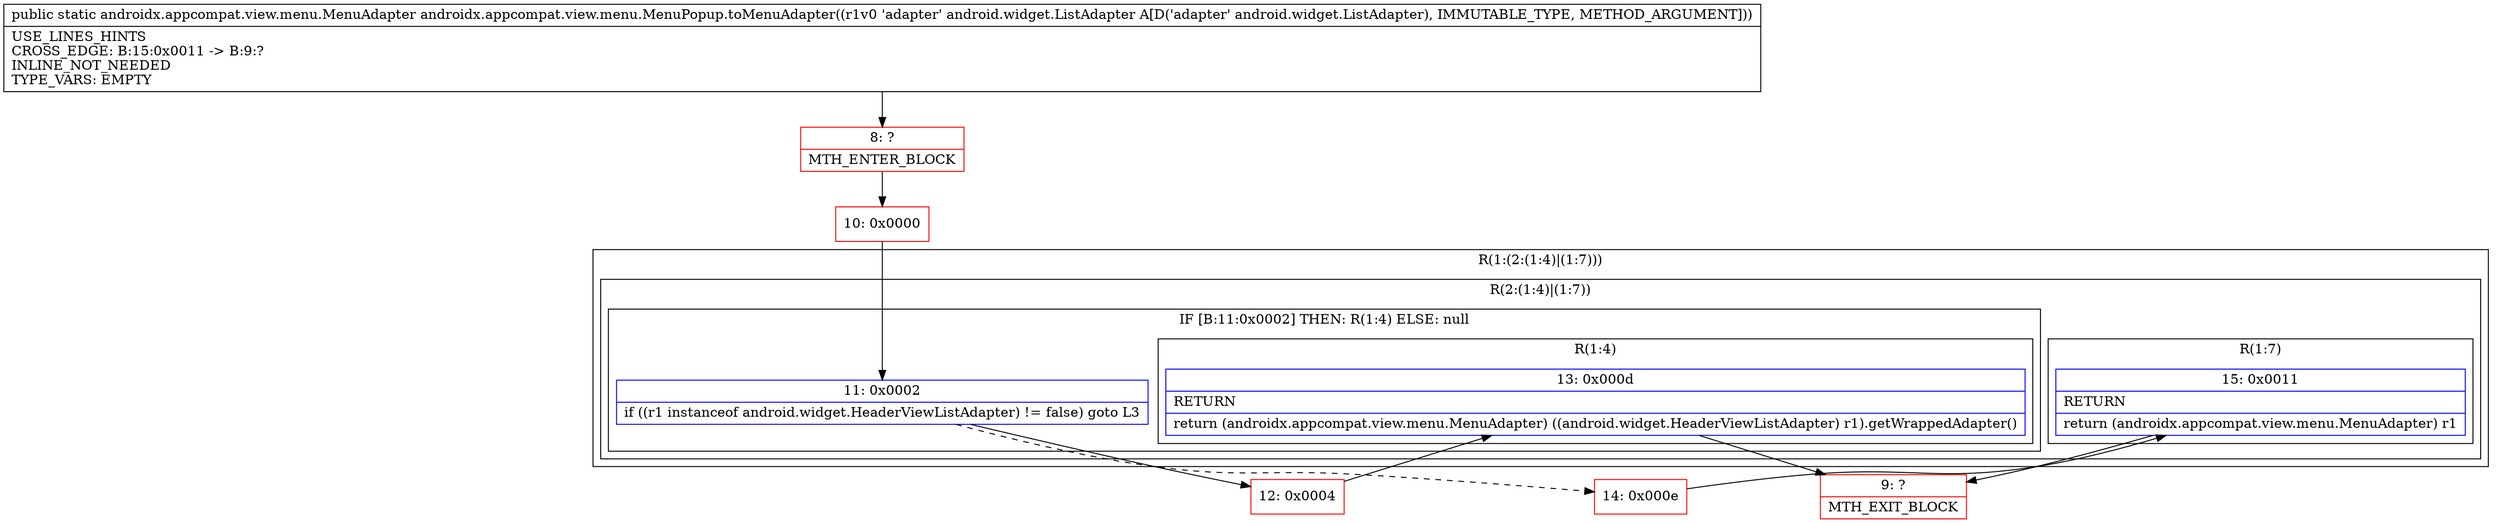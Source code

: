 digraph "CFG forandroidx.appcompat.view.menu.MenuPopup.toMenuAdapter(Landroid\/widget\/ListAdapter;)Landroidx\/appcompat\/view\/menu\/MenuAdapter;" {
subgraph cluster_Region_1626648063 {
label = "R(1:(2:(1:4)|(1:7)))";
node [shape=record,color=blue];
subgraph cluster_Region_343164761 {
label = "R(2:(1:4)|(1:7))";
node [shape=record,color=blue];
subgraph cluster_IfRegion_195239728 {
label = "IF [B:11:0x0002] THEN: R(1:4) ELSE: null";
node [shape=record,color=blue];
Node_11 [shape=record,label="{11\:\ 0x0002|if ((r1 instanceof android.widget.HeaderViewListAdapter) != false) goto L3\l}"];
subgraph cluster_Region_296710315 {
label = "R(1:4)";
node [shape=record,color=blue];
Node_13 [shape=record,label="{13\:\ 0x000d|RETURN\l|return (androidx.appcompat.view.menu.MenuAdapter) ((android.widget.HeaderViewListAdapter) r1).getWrappedAdapter()\l}"];
}
}
subgraph cluster_Region_1416739892 {
label = "R(1:7)";
node [shape=record,color=blue];
Node_15 [shape=record,label="{15\:\ 0x0011|RETURN\l|return (androidx.appcompat.view.menu.MenuAdapter) r1\l}"];
}
}
}
Node_8 [shape=record,color=red,label="{8\:\ ?|MTH_ENTER_BLOCK\l}"];
Node_10 [shape=record,color=red,label="{10\:\ 0x0000}"];
Node_12 [shape=record,color=red,label="{12\:\ 0x0004}"];
Node_9 [shape=record,color=red,label="{9\:\ ?|MTH_EXIT_BLOCK\l}"];
Node_14 [shape=record,color=red,label="{14\:\ 0x000e}"];
MethodNode[shape=record,label="{public static androidx.appcompat.view.menu.MenuAdapter androidx.appcompat.view.menu.MenuPopup.toMenuAdapter((r1v0 'adapter' android.widget.ListAdapter A[D('adapter' android.widget.ListAdapter), IMMUTABLE_TYPE, METHOD_ARGUMENT]))  | USE_LINES_HINTS\lCROSS_EDGE: B:15:0x0011 \-\> B:9:?\lINLINE_NOT_NEEDED\lTYPE_VARS: EMPTY\l}"];
MethodNode -> Node_8;Node_11 -> Node_12;
Node_11 -> Node_14[style=dashed];
Node_13 -> Node_9;
Node_15 -> Node_9;
Node_8 -> Node_10;
Node_10 -> Node_11;
Node_12 -> Node_13;
Node_14 -> Node_15;
}

